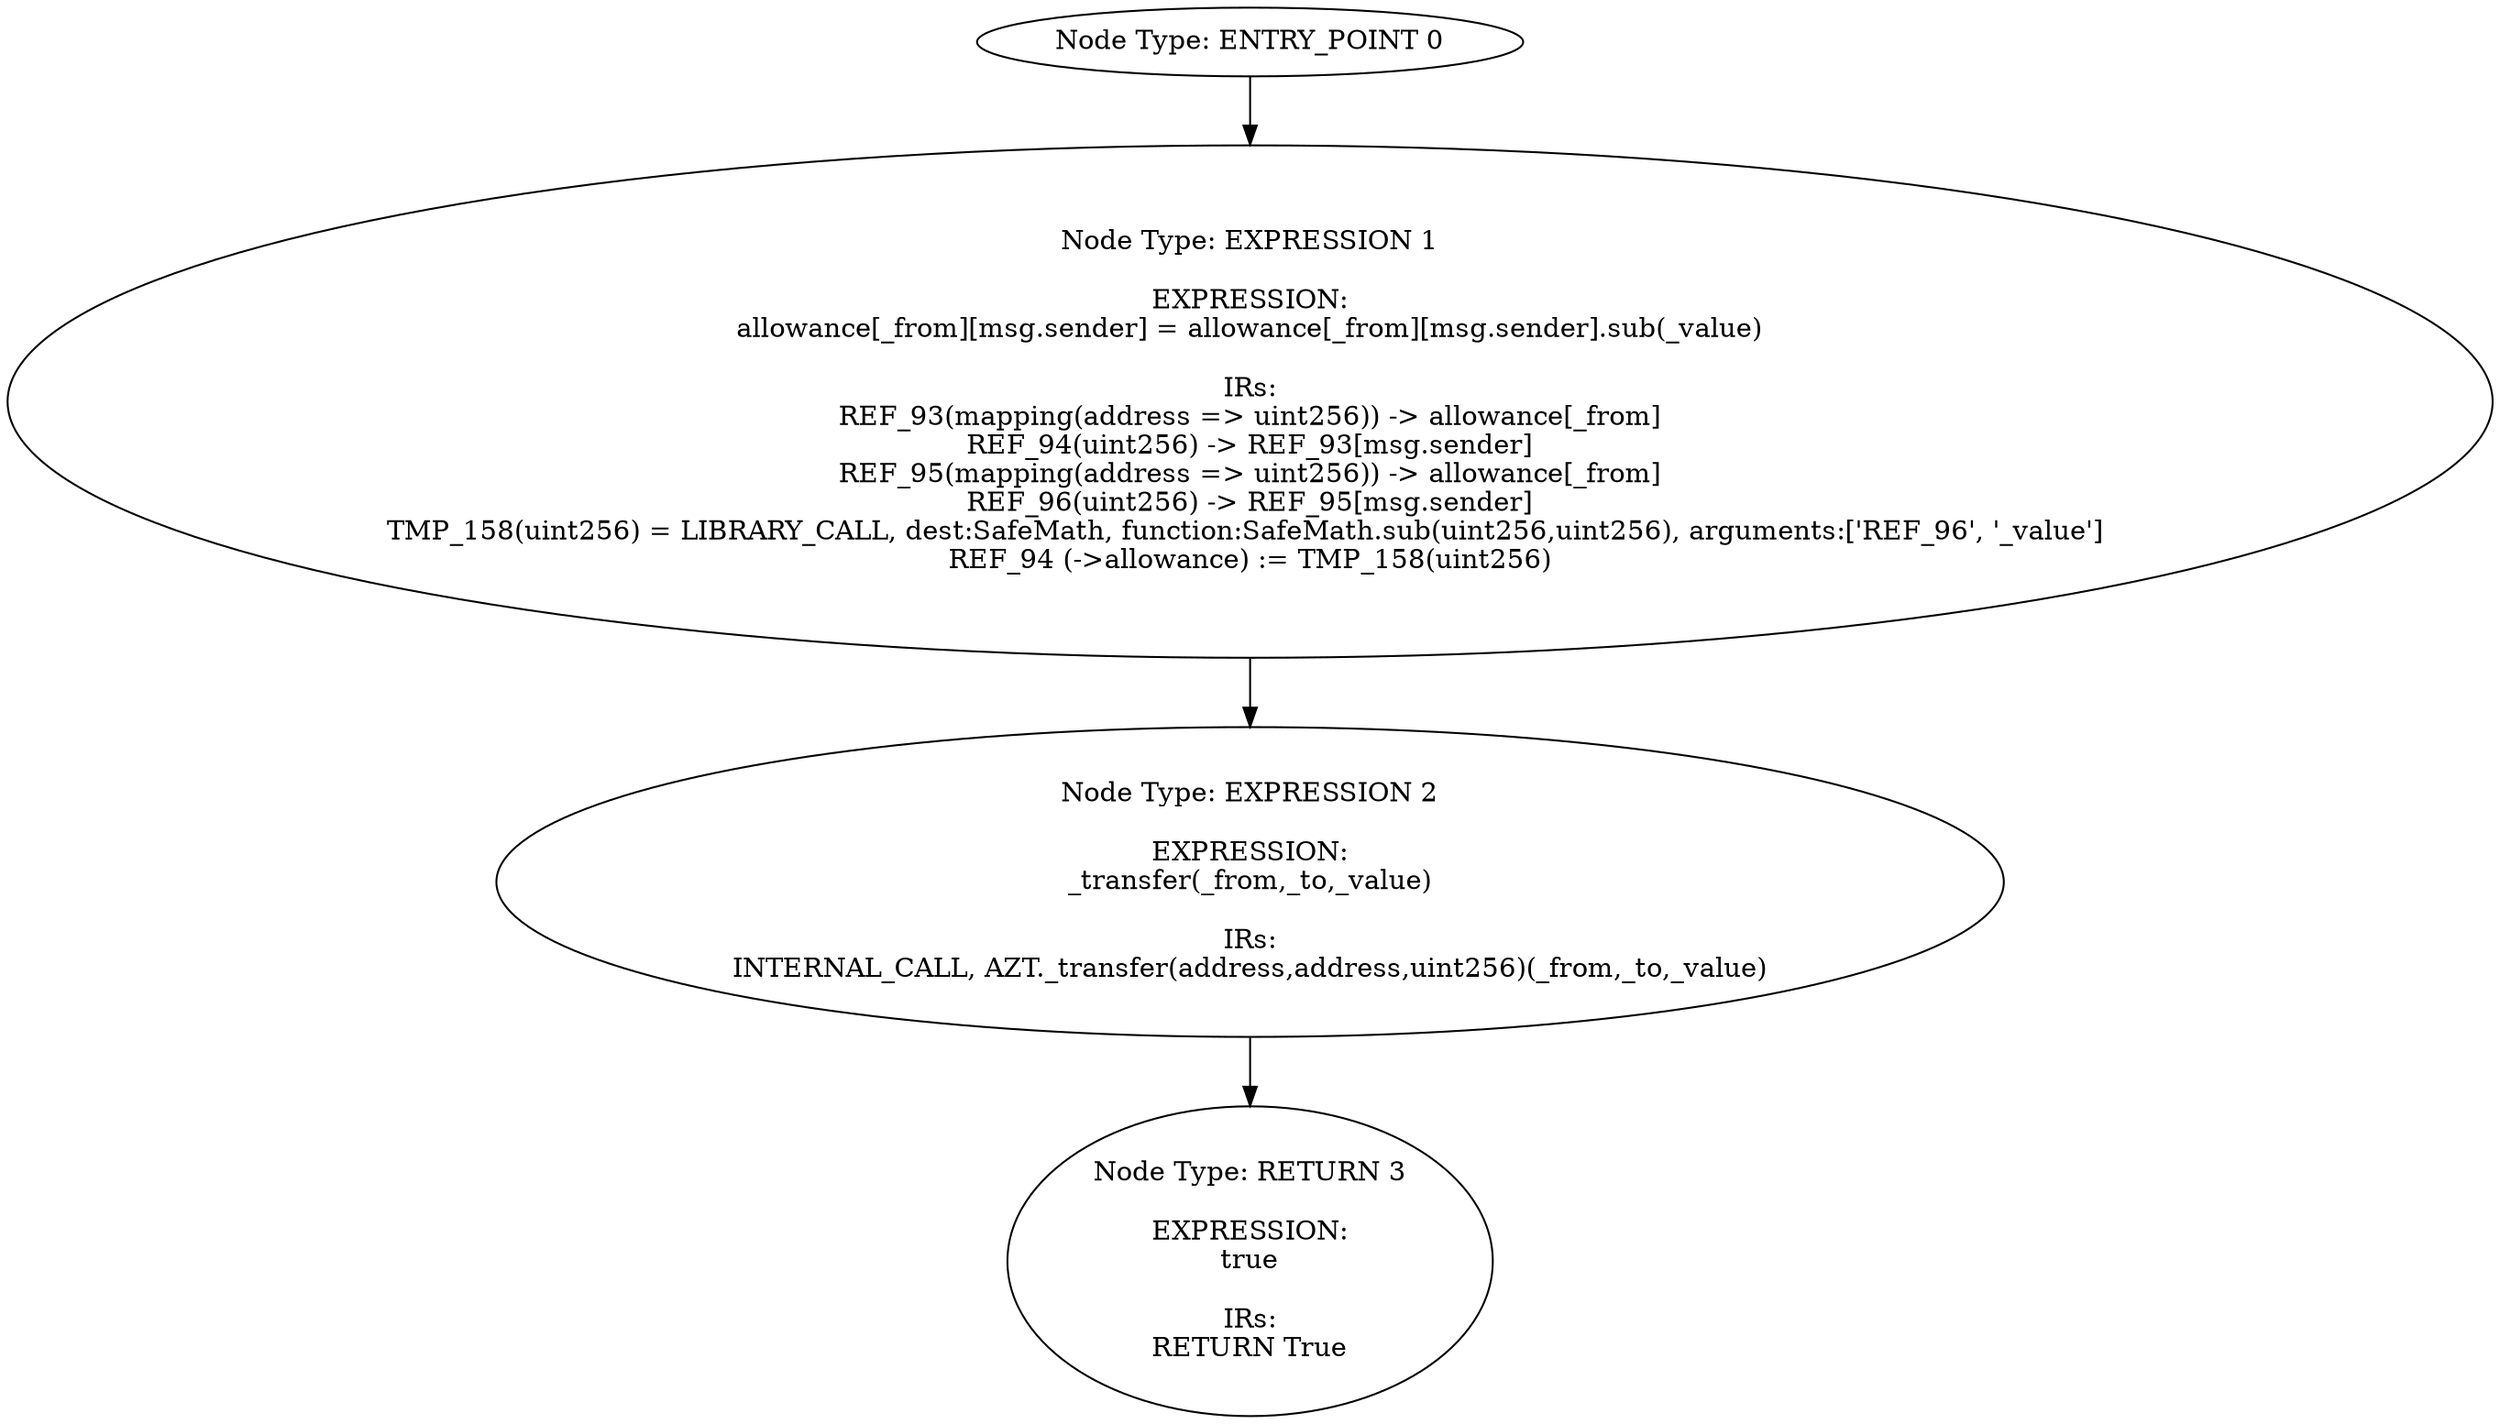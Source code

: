 digraph{
0[label="Node Type: ENTRY_POINT 0
"];
0->1;
1[label="Node Type: EXPRESSION 1

EXPRESSION:
allowance[_from][msg.sender] = allowance[_from][msg.sender].sub(_value)

IRs:
REF_93(mapping(address => uint256)) -> allowance[_from]
REF_94(uint256) -> REF_93[msg.sender]
REF_95(mapping(address => uint256)) -> allowance[_from]
REF_96(uint256) -> REF_95[msg.sender]
TMP_158(uint256) = LIBRARY_CALL, dest:SafeMath, function:SafeMath.sub(uint256,uint256), arguments:['REF_96', '_value'] 
REF_94 (->allowance) := TMP_158(uint256)"];
1->2;
2[label="Node Type: EXPRESSION 2

EXPRESSION:
_transfer(_from,_to,_value)

IRs:
INTERNAL_CALL, AZT._transfer(address,address,uint256)(_from,_to,_value)"];
2->3;
3[label="Node Type: RETURN 3

EXPRESSION:
true

IRs:
RETURN True"];
}
